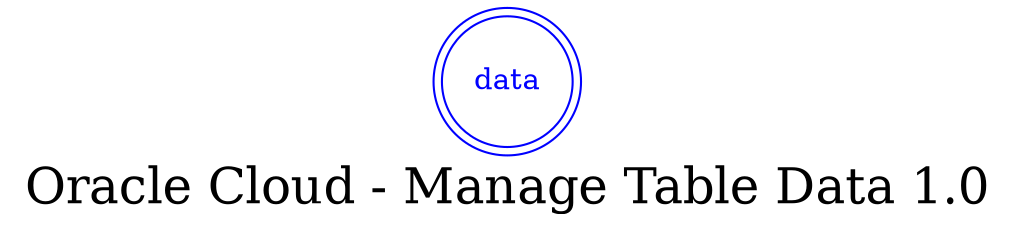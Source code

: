 digraph LexiconGraph {
graph[label="Oracle Cloud - Manage Table Data 1.0", fontsize=24]
splines=true
"data" [color=blue, fontcolor=blue, shape=doublecircle]
}
